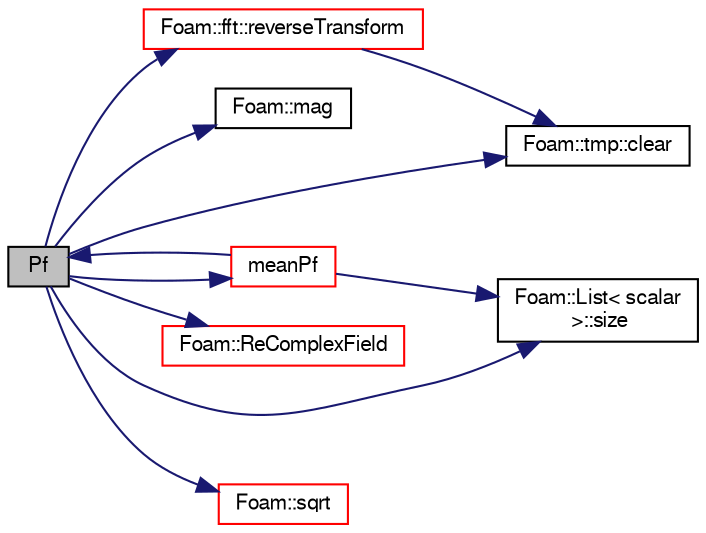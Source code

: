 digraph "Pf"
{
  bgcolor="transparent";
  edge [fontname="FreeSans",fontsize="10",labelfontname="FreeSans",labelfontsize="10"];
  node [fontname="FreeSans",fontsize="10",shape=record];
  rankdir="LR";
  Node248 [label="Pf",height=0.2,width=0.4,color="black", fillcolor="grey75", style="filled", fontcolor="black"];
  Node248 -> Node249 [color="midnightblue",fontsize="10",style="solid",fontname="FreeSans"];
  Node249 [label="Foam::tmp::clear",height=0.2,width=0.4,color="black",URL="$a25962.html#adf1d9633e64d0de6a36e0af17ccd8163",tooltip="If object pointer points to valid object: "];
  Node248 -> Node250 [color="midnightblue",fontsize="10",style="solid",fontname="FreeSans"];
  Node250 [label="Foam::mag",height=0.2,width=0.4,color="black",URL="$a21124.html#a929da2a3fdcf3dacbbe0487d3a330dae"];
  Node248 -> Node251 [color="midnightblue",fontsize="10",style="solid",fontname="FreeSans"];
  Node251 [label="meanPf",height=0.2,width=0.4,color="red",URL="$a28950.html#a0d534c0b9b0519990e73472559a8e08a",tooltip="Return the multi-window mean fft of the complete pressure data. "];
  Node251 -> Node252 [color="midnightblue",fontsize="10",style="solid",fontname="FreeSans"];
  Node252 [label="Foam::List\< scalar\l \>::size",height=0.2,width=0.4,color="black",URL="$a25694.html#a47b3bf30da1eb3ab8076b5fbe00e0494",tooltip="Return the number of elements in the UList. "];
  Node251 -> Node248 [color="midnightblue",fontsize="10",style="solid",fontname="FreeSans"];
  Node248 -> Node315 [color="midnightblue",fontsize="10",style="solid",fontname="FreeSans"];
  Node315 [label="Foam::ReComplexField",height=0.2,width=0.4,color="red",URL="$a21124.html#a8f82cab0f5d0191786e8cf40b2aafcd6"];
  Node248 -> Node317 [color="midnightblue",fontsize="10",style="solid",fontname="FreeSans"];
  Node317 [label="Foam::fft::reverseTransform",height=0.2,width=0.4,color="red",URL="$a28942.html#a22a9749db47a5052c69f07d2cd7b2d1e"];
  Node317 -> Node249 [color="midnightblue",fontsize="10",style="solid",fontname="FreeSans"];
  Node248 -> Node252 [color="midnightblue",fontsize="10",style="solid",fontname="FreeSans"];
  Node248 -> Node313 [color="midnightblue",fontsize="10",style="solid",fontname="FreeSans"];
  Node313 [label="Foam::sqrt",height=0.2,width=0.4,color="red",URL="$a21124.html#a8616bd62eebf2342a80222fecb1bda71"];
}
